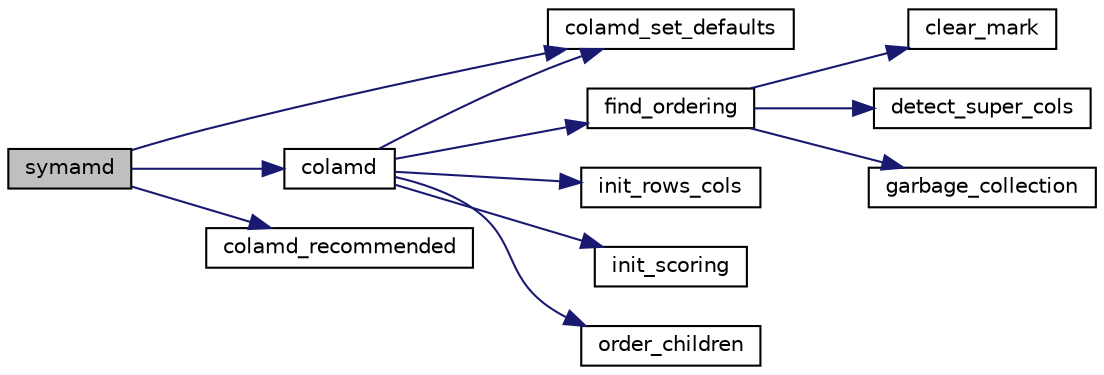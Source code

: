 digraph "symamd"
{
 // LATEX_PDF_SIZE
  edge [fontname="Helvetica",fontsize="10",labelfontname="Helvetica",labelfontsize="10"];
  node [fontname="Helvetica",fontsize="10",shape=record];
  rankdir="LR";
  Node1 [label="symamd",height=0.2,width=0.4,color="black", fillcolor="grey75", style="filled", fontcolor="black",tooltip=" "];
  Node1 -> Node2 [color="midnightblue",fontsize="10",style="solid",fontname="Helvetica"];
  Node2 [label="colamd",height=0.2,width=0.4,color="black", fillcolor="white", style="filled",URL="$colamd_8c.html#a4ace2482b681af56de48dd3ba8971baf",tooltip=" "];
  Node2 -> Node3 [color="midnightblue",fontsize="10",style="solid",fontname="Helvetica"];
  Node3 [label="colamd_set_defaults",height=0.2,width=0.4,color="black", fillcolor="white", style="filled",URL="$colamd_8c.html#acd15277a8a063dd0586e280004a92c89",tooltip=" "];
  Node2 -> Node4 [color="midnightblue",fontsize="10",style="solid",fontname="Helvetica"];
  Node4 [label="find_ordering",height=0.2,width=0.4,color="black", fillcolor="white", style="filled",URL="$colamd_8c.html#a10da36e975e03d3c0fd68dbe14eb27cc",tooltip=" "];
  Node4 -> Node5 [color="midnightblue",fontsize="10",style="solid",fontname="Helvetica"];
  Node5 [label="clear_mark",height=0.2,width=0.4,color="black", fillcolor="white", style="filled",URL="$colamd_8c.html#a7eb036c63565d8fc7c05e1074510601a",tooltip=" "];
  Node4 -> Node6 [color="midnightblue",fontsize="10",style="solid",fontname="Helvetica"];
  Node6 [label="detect_super_cols",height=0.2,width=0.4,color="black", fillcolor="white", style="filled",URL="$colamd_8c.html#a27211c7dc11832c4675d8d3fcd7167a0",tooltip=" "];
  Node4 -> Node7 [color="midnightblue",fontsize="10",style="solid",fontname="Helvetica"];
  Node7 [label="garbage_collection",height=0.2,width=0.4,color="black", fillcolor="white", style="filled",URL="$colamd_8c.html#a9a0dc18af9f72ad8e436a98980e55c41",tooltip=" "];
  Node2 -> Node8 [color="midnightblue",fontsize="10",style="solid",fontname="Helvetica"];
  Node8 [label="init_rows_cols",height=0.2,width=0.4,color="black", fillcolor="white", style="filled",URL="$colamd_8c.html#ad632adbb6b5d2516805a965b42b601c8",tooltip=" "];
  Node2 -> Node9 [color="midnightblue",fontsize="10",style="solid",fontname="Helvetica"];
  Node9 [label="init_scoring",height=0.2,width=0.4,color="black", fillcolor="white", style="filled",URL="$colamd_8c.html#ac804543e35e2ab481d9e2c19ed0ebcf6",tooltip=" "];
  Node2 -> Node10 [color="midnightblue",fontsize="10",style="solid",fontname="Helvetica"];
  Node10 [label="order_children",height=0.2,width=0.4,color="black", fillcolor="white", style="filled",URL="$colamd_8c.html#ad9896b63f5b2823065686f63a1096130",tooltip=" "];
  Node1 -> Node11 [color="midnightblue",fontsize="10",style="solid",fontname="Helvetica"];
  Node11 [label="colamd_recommended",height=0.2,width=0.4,color="black", fillcolor="white", style="filled",URL="$colamd_8c.html#aac7214b99bcf4db1b13547521367817f",tooltip=" "];
  Node1 -> Node3 [color="midnightblue",fontsize="10",style="solid",fontname="Helvetica"];
}
